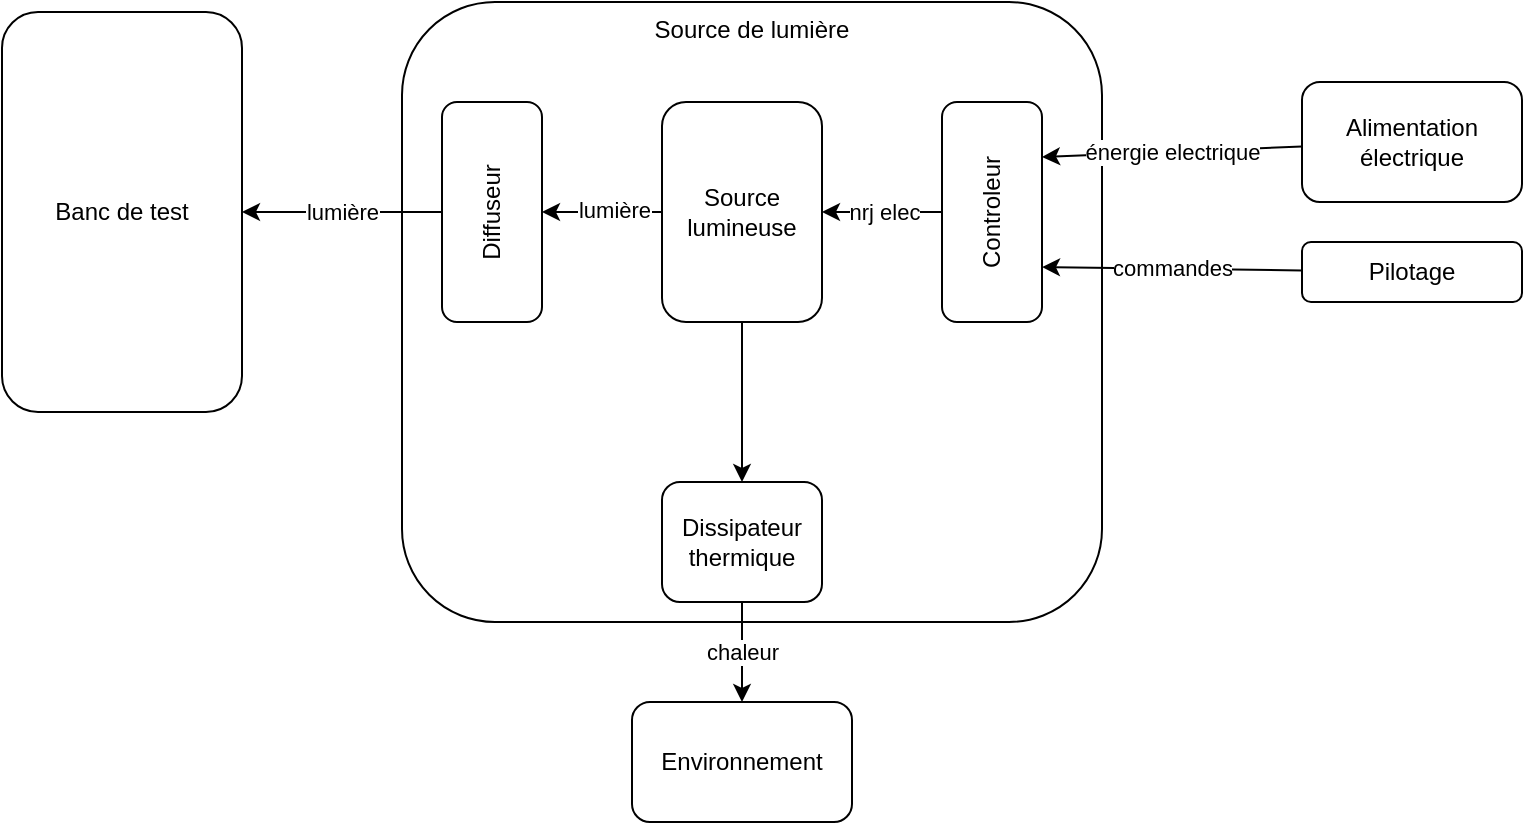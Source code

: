 <mxfile>
    <diagram id="PBPgs97uYXJdUvqGlT-k" name="Page-1">
        <mxGraphModel dx="1130" dy="779" grid="1" gridSize="10" guides="1" tooltips="1" connect="1" arrows="1" fold="1" page="1" pageScale="1" pageWidth="850" pageHeight="1100" math="0" shadow="0">
            <root>
                <mxCell id="0"/>
                <mxCell id="1" parent="0"/>
                <mxCell id="2" value="Source de lumière" style="rounded=1;whiteSpace=wrap;html=1;verticalAlign=top;" vertex="1" parent="1">
                    <mxGeometry x="220" y="90" width="350" height="310" as="geometry"/>
                </mxCell>
                <mxCell id="11" value="lumière" style="edgeStyle=none;html=1;exitX=0;exitY=0.5;exitDx=0;exitDy=0;entryX=1;entryY=0.5;entryDx=0;entryDy=0;" edge="1" parent="1" source="3" target="22">
                    <mxGeometry relative="1" as="geometry">
                        <mxPoint x="150" y="240" as="targetPoint"/>
                    </mxGeometry>
                </mxCell>
                <mxCell id="3" value="Diffuseur" style="rounded=1;whiteSpace=wrap;html=1;horizontal=0;" vertex="1" parent="1">
                    <mxGeometry x="240" y="140" width="50" height="110" as="geometry"/>
                </mxCell>
                <mxCell id="8" style="edgeStyle=none;html=1;exitX=0;exitY=0.5;exitDx=0;exitDy=0;entryX=1;entryY=0.5;entryDx=0;entryDy=0;" edge="1" parent="1" source="4" target="3">
                    <mxGeometry relative="1" as="geometry"/>
                </mxCell>
                <mxCell id="21" value="lumière" style="edgeLabel;html=1;align=center;verticalAlign=middle;resizable=0;points=[];" vertex="1" connectable="0" parent="8">
                    <mxGeometry x="-0.2" y="-1" relative="1" as="geometry">
                        <mxPoint as="offset"/>
                    </mxGeometry>
                </mxCell>
                <mxCell id="9" style="edgeStyle=none;html=1;exitX=0.5;exitY=1;exitDx=0;exitDy=0;entryX=0.5;entryY=0;entryDx=0;entryDy=0;" edge="1" parent="1" source="4" target="5">
                    <mxGeometry relative="1" as="geometry"/>
                </mxCell>
                <mxCell id="4" value="Source lumineuse" style="rounded=1;whiteSpace=wrap;html=1;" vertex="1" parent="1">
                    <mxGeometry x="350" y="140" width="80" height="110" as="geometry"/>
                </mxCell>
                <mxCell id="19" value="chaleur" style="edgeStyle=none;html=1;exitX=0.5;exitY=1;exitDx=0;exitDy=0;" edge="1" parent="1" source="5" target="18">
                    <mxGeometry relative="1" as="geometry"/>
                </mxCell>
                <mxCell id="5" value="Dissipateur thermique" style="rounded=1;whiteSpace=wrap;html=1;" vertex="1" parent="1">
                    <mxGeometry x="350" y="330" width="80" height="60" as="geometry"/>
                </mxCell>
                <mxCell id="12" style="edgeStyle=none;html=1;exitX=0;exitY=0.5;exitDx=0;exitDy=0;entryX=1;entryY=0.5;entryDx=0;entryDy=0;" edge="1" parent="1" source="6" target="4">
                    <mxGeometry relative="1" as="geometry"/>
                </mxCell>
                <mxCell id="20" value="nrj elec" style="edgeLabel;html=1;align=center;verticalAlign=middle;resizable=0;points=[];" vertex="1" connectable="0" parent="12">
                    <mxGeometry x="-0.033" relative="1" as="geometry">
                        <mxPoint as="offset"/>
                    </mxGeometry>
                </mxCell>
                <mxCell id="6" value="Controleur" style="rounded=1;whiteSpace=wrap;html=1;horizontal=0;" vertex="1" parent="1">
                    <mxGeometry x="490" y="140" width="50" height="110" as="geometry"/>
                </mxCell>
                <mxCell id="14" value="énergie electrique" style="edgeStyle=none;html=1;entryX=1;entryY=0.25;entryDx=0;entryDy=0;" edge="1" parent="1" source="13" target="6">
                    <mxGeometry relative="1" as="geometry"/>
                </mxCell>
                <mxCell id="13" value="Alimentation électrique" style="rounded=1;whiteSpace=wrap;html=1;" vertex="1" parent="1">
                    <mxGeometry x="670" y="130" width="110" height="60" as="geometry"/>
                </mxCell>
                <mxCell id="17" value="commandes" style="edgeStyle=none;html=1;entryX=1;entryY=0.75;entryDx=0;entryDy=0;" edge="1" parent="1" source="15" target="6">
                    <mxGeometry relative="1" as="geometry"/>
                </mxCell>
                <mxCell id="15" value="Pilotage" style="rounded=1;whiteSpace=wrap;html=1;" vertex="1" parent="1">
                    <mxGeometry x="670" y="210" width="110" height="30" as="geometry"/>
                </mxCell>
                <mxCell id="18" value="Environnement" style="rounded=1;whiteSpace=wrap;html=1;" vertex="1" parent="1">
                    <mxGeometry x="335" y="440" width="110" height="60" as="geometry"/>
                </mxCell>
                <mxCell id="22" value="Banc de test" style="rounded=1;whiteSpace=wrap;html=1;" vertex="1" parent="1">
                    <mxGeometry x="20" y="95" width="120" height="200" as="geometry"/>
                </mxCell>
            </root>
        </mxGraphModel>
    </diagram>
</mxfile>